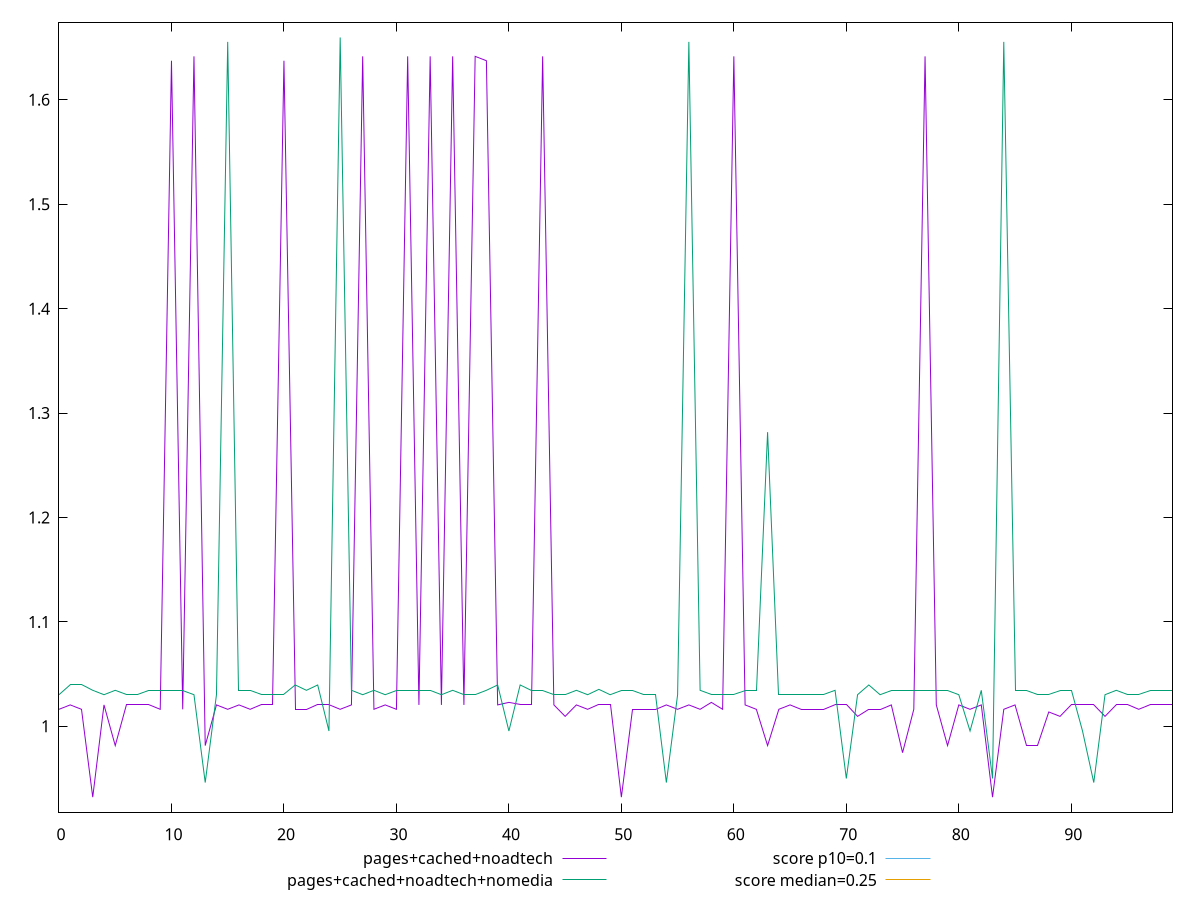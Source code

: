 reset

$pagesCachedNoadtech <<EOF
0 1.0162677362230088
1 1.020477737850613
2 1.0162677362230088
3 0.9321282912360298
4 1.020477737850613
5 0.981503128475613
6 1.020477737850613
7 1.020477737850613
8 1.020477737850613
9 1.0162677362230088
10 1.6374603339301215
11 1.0162677362230088
12 1.6416703355577256
13 0.981503128475613
14 1.020477737850613
15 1.0162677362230088
16 1.020477737850613
17 1.0162677362230088
18 1.020477737850613
19 1.020477737850613
20 1.6374603339301217
21 1.0162677362230088
22 1.0162677362230088
23 1.020477737850613
24 1.020477737850613
25 1.0162677362230088
26 1.020477737850613
27 1.6416703355577258
28 1.0162677362230088
29 1.0204777378506131
30 1.0162677362230088
31 1.6416703355577256
32 1.020477737850613
33 1.6416703355577258
34 1.020477737850613
35 1.6416703355577256
36 1.020477737850613
37 1.6416703355577258
38 1.6374603339301217
39 1.020477737850613
40 1.0228890079922146
41 1.020477737850613
42 1.020477737850613
43 1.6416703355577258
44 1.020477737850613
45 1.0095070461697049
46 1.020477737850613
47 1.0162677362230088
48 1.020477737850613
49 1.0204777378506131
50 0.9321282912360298
51 1.0162677362230088
52 1.0162677362230088
53 1.0162677362230088
54 1.0204777378506131
55 1.0162677362230088
56 1.020477737850613
57 1.0162677362230088
58 1.0228890079922146
59 1.0162677362230088
60 1.6416703355577256
61 1.020477737850613
62 1.0162677362230088
63 0.9815031284756132
64 1.0162677362230088
65 1.020477737850613
66 1.0162677362230088
67 1.0162677362230088
68 1.0162677362230088
69 1.020477737850613
70 1.020477737850613
71 1.0095070461697049
72 1.0162677362230088
73 1.0162677362230088
74 1.020477737850613
75 0.9747424384223089
76 1.0162677362230088
77 1.6416703355577256
78 1.020477737850613
79 0.981503128475613
80 1.020477737850613
81 1.0162677362230088
82 1.020477737850613
83 0.9321282912360298
84 1.0162677362230088
85 1.020477737850613
86 0.981503128475613
87 0.981503128475613
88 1.013717047797309
89 1.0095070461697049
90 1.020477737850613
91 1.020477737850613
92 1.020477737850613
93 1.0095070461697049
94 1.0204777378506131
95 1.020477737850613
96 1.0162677362230088
97 1.020477737850613
98 1.020477737850613
99 1.020477737850613
EOF

$pagesCachedNoadtechNomedia <<EOF
0 1.0302503187391492
1 1.039573981391059
2 1.039573981391059
3 1.0344603203667533
4 1.0302503187391492
5 1.0344603203667533
6 1.0302503187391492
7 1.0302503187391492
8 1.0344603203667535
9 1.0344603203667533
10 1.0344603203667533
11 1.0344603203667533
12 1.0302503187391492
13 0.9461108737521701
14 1.0302503187391492
15 1.655515889485677
16 1.0344603203667533
17 1.0344603203667533
18 1.0302503187391494
19 1.0302503187391492
20 1.0302503187391494
21 1.0395739813910592
22 1.0344603203667533
23 1.039573981391059
24 0.9954857109917534
25 1.6597258911132815
26 1.0344603203667533
27 1.0302503187391494
28 1.0344603203667533
29 1.0302503187391492
30 1.0344603203667535
31 1.0344603203667533
32 1.0344603203667533
33 1.0344603203667533
34 1.0302503187391492
35 1.0344603203667533
36 1.0302503187391494
37 1.0302503187391492
38 1.0344603203667533
39 1.039573981391059
40 0.9954857109917534
41 1.039573981391059
42 1.0344603203667533
43 1.0344603203667533
44 1.0302503187391492
45 1.0302503187391492
46 1.0344603203667533
47 1.0302503187391492
48 1.0353639797634548
49 1.0302503187391492
50 1.0344603203667533
51 1.0344603203667533
52 1.0302503187391492
53 1.0302503187391494
54 0.9461108737521702
55 1.0302503187391494
56 1.655515889485677
57 1.0344603203667533
58 1.0302503187391492
59 1.0302503187391494
60 1.0302503187391494
61 1.0344603203667533
62 1.0344603203667533
63 1.2817014973958334
64 1.0302503187391492
65 1.0302503187391492
66 1.0302503187391494
67 1.0302503187391494
68 1.0302503187391494
69 1.0344603203667533
70 0.95001220703125
71 1.0302503187391492
72 1.039573981391059
73 1.0302503187391492
74 1.0344603203667533
75 1.0344603203667533
76 1.0344603203667533
77 1.0344603203667533
78 1.0344603203667533
79 1.0344603203667533
80 1.0302503187391492
81 0.9954857109917534
82 1.0344603203667533
83 0.95001220703125
84 1.655515889485677
85 1.0344603203667533
86 1.0344603203667533
87 1.0302503187391492
88 1.0302503187391492
89 1.0344603203667533
90 1.0344603203667533
91 0.9954857109917534
92 0.9461108737521701
93 1.0302503187391492
94 1.0344603203667533
95 1.0302503187391494
96 1.0302503187391494
97 1.0344603203667533
98 1.0344603203667533
99 1.0344603203667533
EOF

set key outside below
set xrange [0:99]
set yrange [0.9175763392384848:1.6742778431108265]
set trange [0.9175763392384848:1.6742778431108265]
set terminal svg size 640, 520 enhanced background rgb 'white'
set output "report_00013_2021-02-09T12-04-24.940Z/cumulative-layout-shift/comparison/line/2_vs_3.svg"

plot $pagesCachedNoadtech title "pages+cached+noadtech" with line, \
     $pagesCachedNoadtechNomedia title "pages+cached+noadtech+nomedia" with line, \
     0.1 title "score p10=0.1", \
     0.25 title "score median=0.25"

reset
